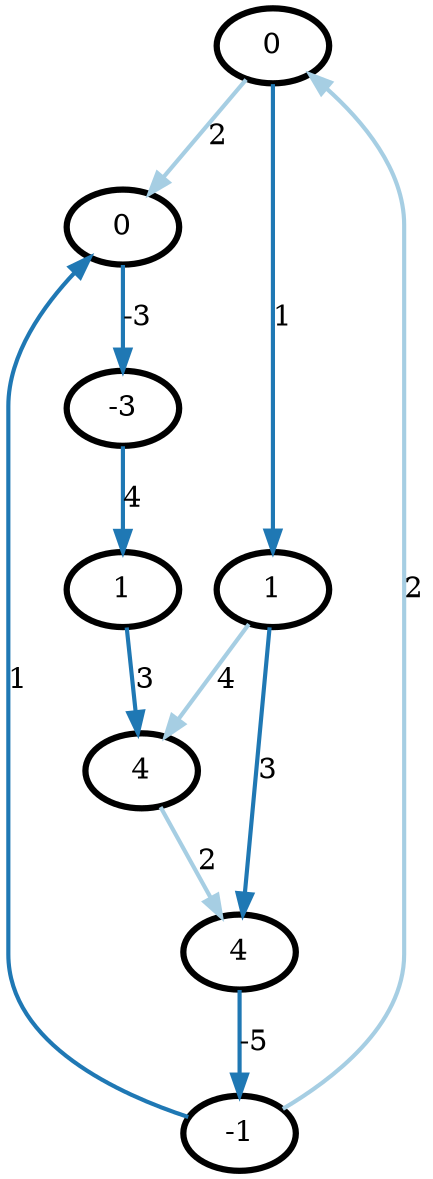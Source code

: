 digraph G {
    0 [penwidth=3,label="0",color="#00000"]
    1 [penwidth=3,label="0",color="#00000"]
    2 [penwidth=3,label="4",color="#00000"]
    3 [penwidth=3,label="-1",color="#00000"]
    4 [penwidth=3,label="-3",color="#00000"]
    5 [penwidth=3,label="1",color="#00000"]
    6 [penwidth=3,label="4",color="#00000"]
    7 [penwidth=3,label="1",color="#00000"]

    0 -> 7 [penwidth=2,label="1",color=2, colorscheme=paired12]
    0 -> 1 [penwidth=2,label="2",color=1, colorscheme=paired12]
    3 -> 0 [penwidth=2,label="2",color=1, colorscheme=paired12]
    3 -> 1 [penwidth=2,label="1",color=2, colorscheme=paired12]
    2 -> 3 [penwidth=2,label="-5",color=2, colorscheme=paired12]
    7 -> 2 [penwidth=2,label="3",color=2, colorscheme=paired12]
    7 -> 6 [penwidth=2,label="4",color=1, colorscheme=paired12]
    6 -> 2 [penwidth=2,label="2",color=1, colorscheme=paired12]
    5 -> 6 [penwidth=2,label="3",color=2, colorscheme=paired12]
    4 -> 5 [penwidth=2,label="4",color=2, colorscheme=paired12]
    1 -> 4 [penwidth=2,label="-3",color=2, colorscheme=paired12]
}